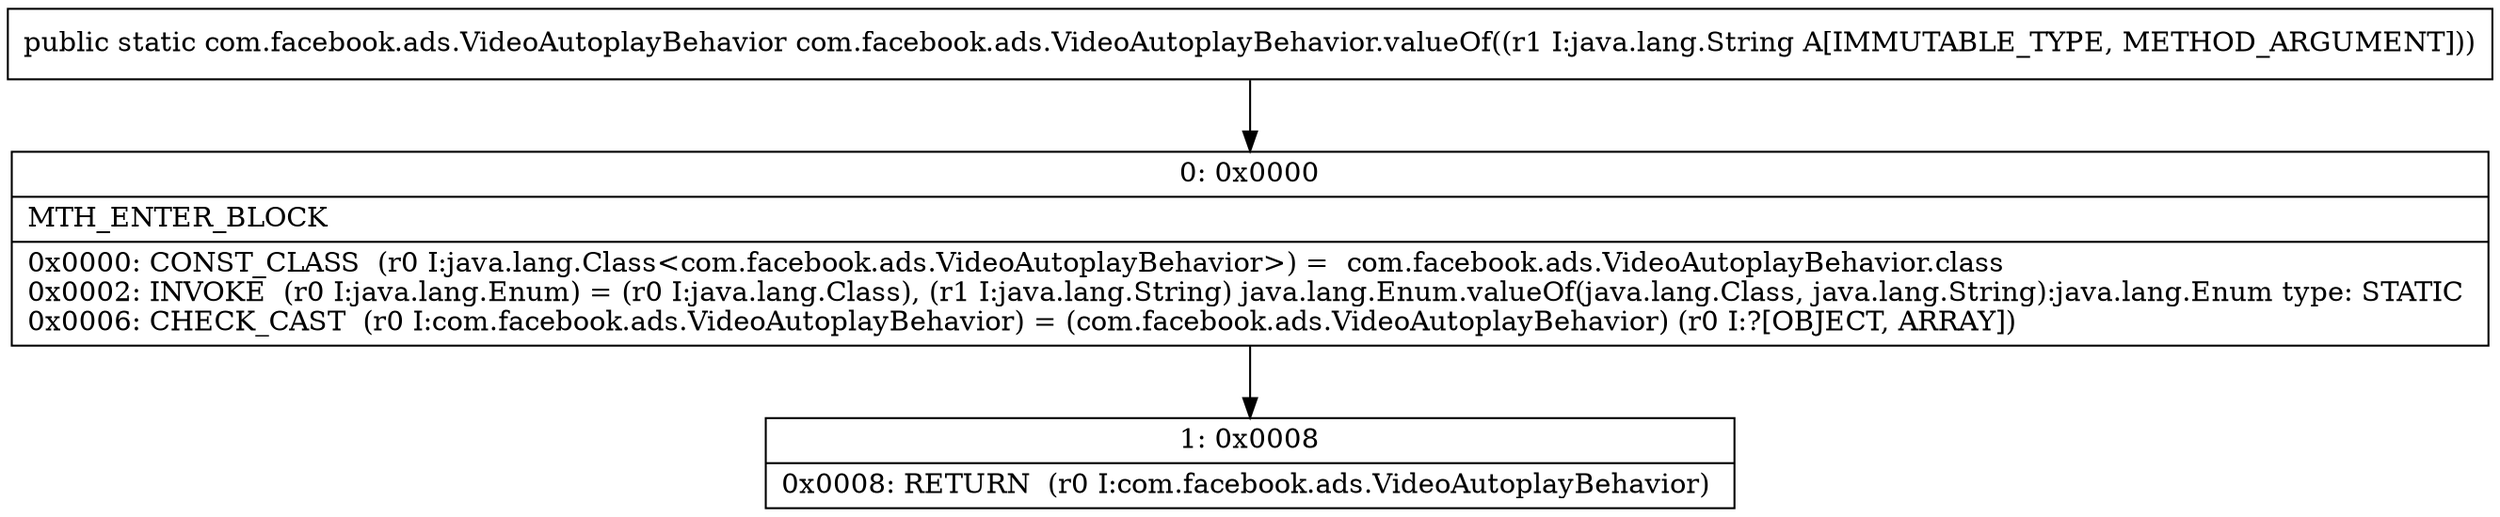 digraph "CFG forcom.facebook.ads.VideoAutoplayBehavior.valueOf(Ljava\/lang\/String;)Lcom\/facebook\/ads\/VideoAutoplayBehavior;" {
Node_0 [shape=record,label="{0\:\ 0x0000|MTH_ENTER_BLOCK\l|0x0000: CONST_CLASS  (r0 I:java.lang.Class\<com.facebook.ads.VideoAutoplayBehavior\>) =  com.facebook.ads.VideoAutoplayBehavior.class \l0x0002: INVOKE  (r0 I:java.lang.Enum) = (r0 I:java.lang.Class), (r1 I:java.lang.String) java.lang.Enum.valueOf(java.lang.Class, java.lang.String):java.lang.Enum type: STATIC \l0x0006: CHECK_CAST  (r0 I:com.facebook.ads.VideoAutoplayBehavior) = (com.facebook.ads.VideoAutoplayBehavior) (r0 I:?[OBJECT, ARRAY]) \l}"];
Node_1 [shape=record,label="{1\:\ 0x0008|0x0008: RETURN  (r0 I:com.facebook.ads.VideoAutoplayBehavior) \l}"];
MethodNode[shape=record,label="{public static com.facebook.ads.VideoAutoplayBehavior com.facebook.ads.VideoAutoplayBehavior.valueOf((r1 I:java.lang.String A[IMMUTABLE_TYPE, METHOD_ARGUMENT])) }"];
MethodNode -> Node_0;
Node_0 -> Node_1;
}

